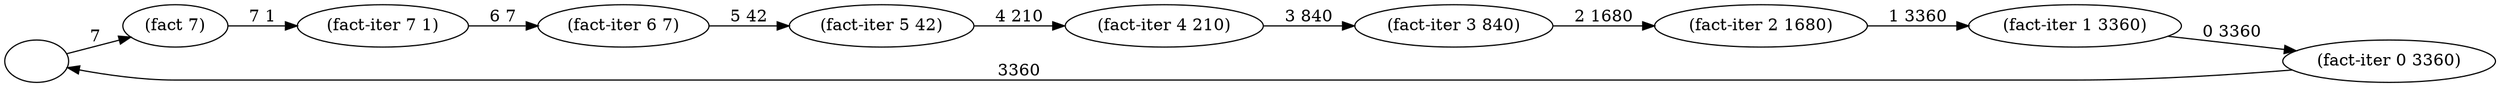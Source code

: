 digraph G {

rankdir=LR

call    [label=""]
fact7     [label="(fact 7)"]
factiter7 [label="(fact-iter 7 1)"]    
factiter6 [label="(fact-iter 6 7)"]    
factiter5 [label="(fact-iter 5 42)"]   
factiter4 [label="(fact-iter 4 210)"]  
factiter3 [label="(fact-iter 3 840)"]  
factiter2 [label="(fact-iter 2 1680)"] 
factiter1 [label="(fact-iter 1 3360)"] 
factiter0 [label="(fact-iter 0 3360)"] 

call->fact7           [label="7"]
fact7->factiter7       [label="7 1"]    
factiter7->factiter6   [label="6 7"]    
factiter6->factiter5   [label="5 42"]   
factiter5->factiter4   [label="4 210"]  
factiter4->factiter3   [label="3 840"]  
factiter3->factiter2   [label="2 1680"] 
factiter2->factiter1   [label="1 3360"] 
factiter1->factiter0   [label="0 3360"] 
factiter0->call      [label="3360"]               

}
